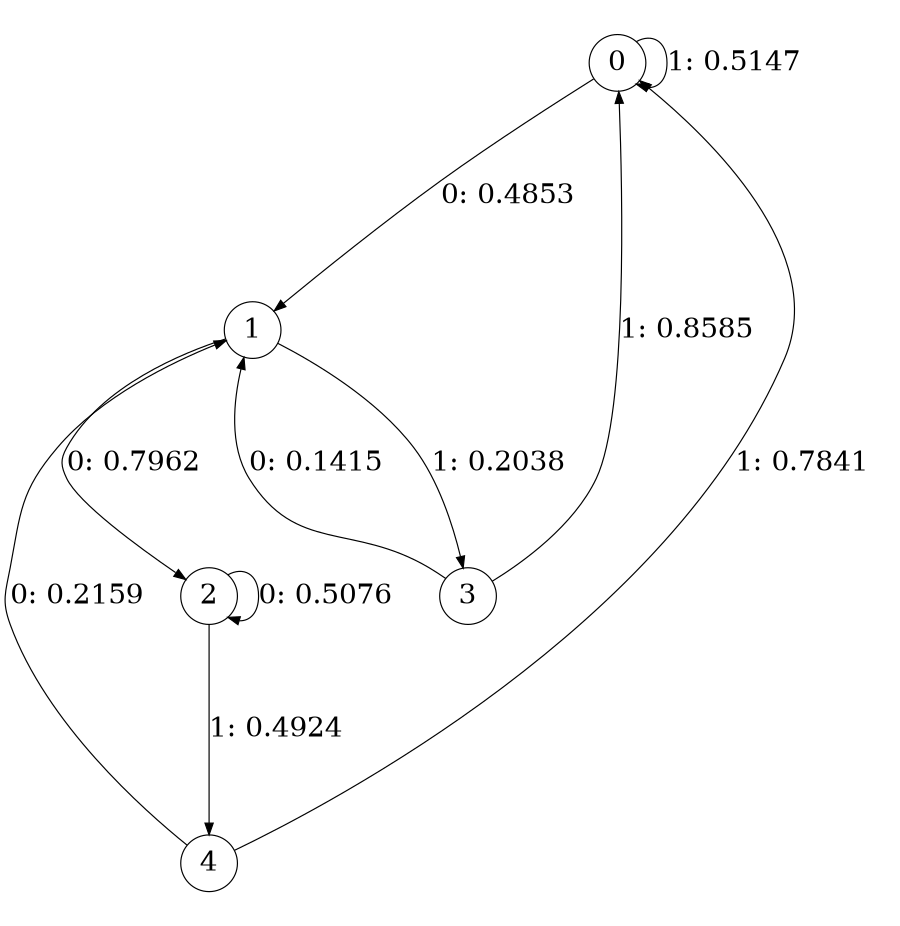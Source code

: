 digraph "ch33concat_phase3_L3" {
size = "6,8.5";
ratio = "fill";
node [shape = circle];
node [fontsize = 24];
edge [fontsize = 24];
0 -> 1 [label = "0: 0.4853   "];
0 -> 0 [label = "1: 0.5147   "];
1 -> 2 [label = "0: 0.7962   "];
1 -> 3 [label = "1: 0.2038   "];
2 -> 2 [label = "0: 0.5076   "];
2 -> 4 [label = "1: 0.4924   "];
3 -> 1 [label = "0: 0.1415   "];
3 -> 0 [label = "1: 0.8585   "];
4 -> 1 [label = "0: 0.2159   "];
4 -> 0 [label = "1: 0.7841   "];
}